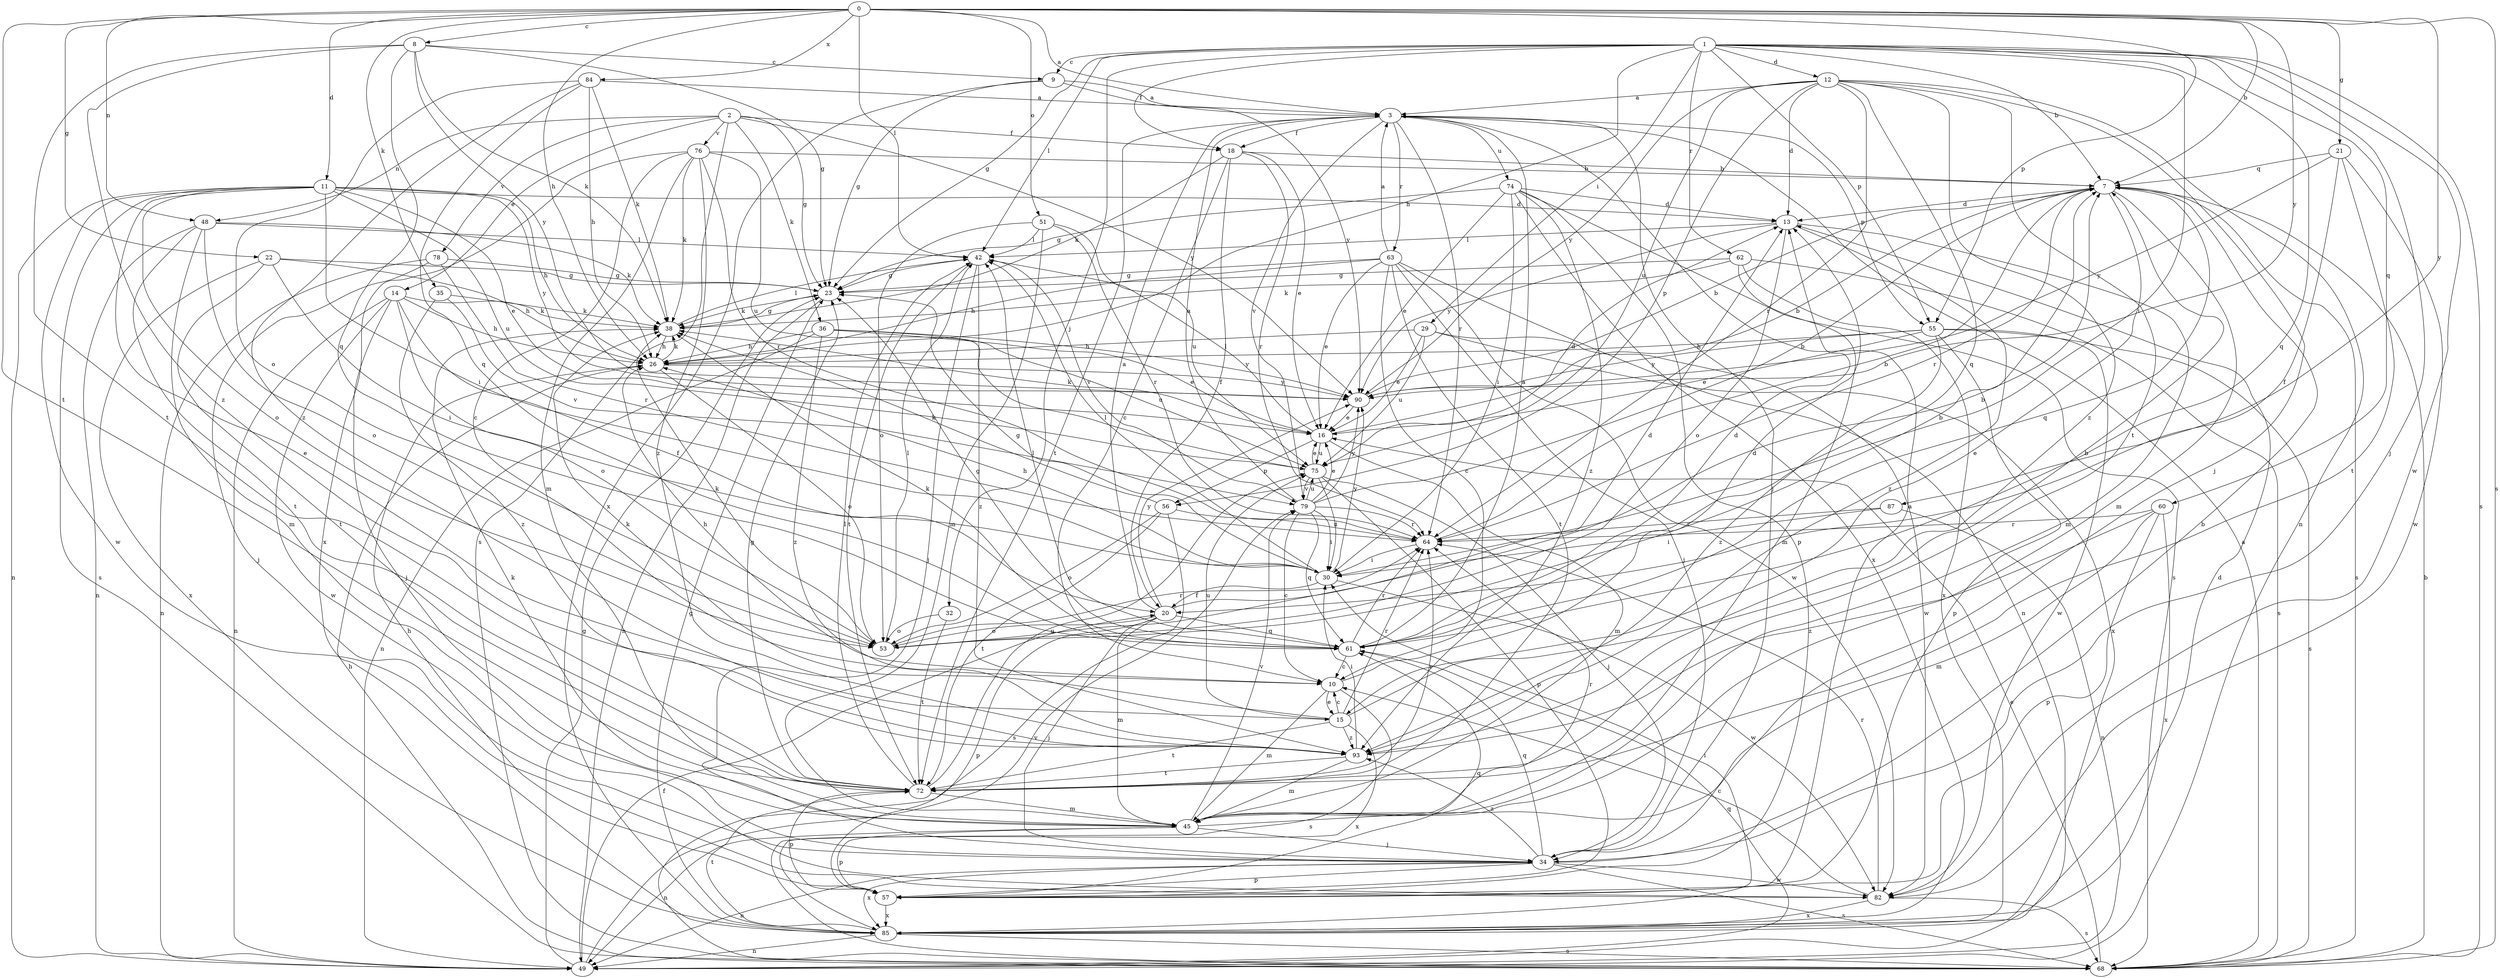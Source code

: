 strict digraph  {
0;
1;
2;
3;
7;
8;
9;
10;
11;
12;
13;
14;
15;
16;
18;
20;
21;
22;
23;
26;
29;
30;
32;
34;
35;
36;
38;
42;
45;
48;
49;
51;
53;
55;
56;
57;
60;
61;
62;
63;
64;
68;
72;
74;
75;
76;
78;
79;
82;
84;
85;
87;
90;
93;
0 -> 3  [label=a];
0 -> 7  [label=b];
0 -> 8  [label=c];
0 -> 11  [label=d];
0 -> 21  [label=g];
0 -> 22  [label=g];
0 -> 26  [label=h];
0 -> 35  [label=k];
0 -> 42  [label=l];
0 -> 48  [label=n];
0 -> 51  [label=o];
0 -> 55  [label=p];
0 -> 68  [label=s];
0 -> 72  [label=t];
0 -> 84  [label=x];
0 -> 87  [label=y];
0 -> 90  [label=y];
1 -> 7  [label=b];
1 -> 9  [label=c];
1 -> 12  [label=d];
1 -> 18  [label=f];
1 -> 23  [label=g];
1 -> 26  [label=h];
1 -> 29  [label=i];
1 -> 30  [label=i];
1 -> 32  [label=j];
1 -> 34  [label=j];
1 -> 42  [label=l];
1 -> 55  [label=p];
1 -> 60  [label=q];
1 -> 61  [label=q];
1 -> 62  [label=r];
1 -> 68  [label=s];
1 -> 82  [label=w];
2 -> 14  [label=e];
2 -> 18  [label=f];
2 -> 23  [label=g];
2 -> 36  [label=k];
2 -> 48  [label=n];
2 -> 68  [label=s];
2 -> 76  [label=v];
2 -> 78  [label=v];
2 -> 90  [label=y];
3 -> 18  [label=f];
3 -> 34  [label=j];
3 -> 55  [label=p];
3 -> 63  [label=r];
3 -> 64  [label=r];
3 -> 72  [label=t];
3 -> 74  [label=u];
3 -> 79  [label=v];
7 -> 13  [label=d];
7 -> 15  [label=e];
7 -> 45  [label=m];
7 -> 61  [label=q];
7 -> 64  [label=r];
7 -> 68  [label=s];
8 -> 9  [label=c];
8 -> 23  [label=g];
8 -> 38  [label=k];
8 -> 61  [label=q];
8 -> 72  [label=t];
8 -> 90  [label=y];
8 -> 93  [label=z];
9 -> 3  [label=a];
9 -> 23  [label=g];
9 -> 85  [label=x];
9 -> 90  [label=y];
10 -> 13  [label=d];
10 -> 15  [label=e];
10 -> 26  [label=h];
10 -> 45  [label=m];
10 -> 68  [label=s];
11 -> 13  [label=d];
11 -> 15  [label=e];
11 -> 16  [label=e];
11 -> 26  [label=h];
11 -> 30  [label=i];
11 -> 49  [label=n];
11 -> 53  [label=o];
11 -> 68  [label=s];
11 -> 75  [label=u];
11 -> 82  [label=w];
11 -> 90  [label=y];
12 -> 3  [label=a];
12 -> 13  [label=d];
12 -> 34  [label=j];
12 -> 49  [label=n];
12 -> 56  [label=p];
12 -> 61  [label=q];
12 -> 64  [label=r];
12 -> 72  [label=t];
12 -> 75  [label=u];
12 -> 90  [label=y];
12 -> 93  [label=z];
13 -> 42  [label=l];
13 -> 45  [label=m];
13 -> 53  [label=o];
13 -> 90  [label=y];
13 -> 93  [label=z];
14 -> 20  [label=f];
14 -> 26  [label=h];
14 -> 34  [label=j];
14 -> 38  [label=k];
14 -> 49  [label=n];
14 -> 53  [label=o];
14 -> 82  [label=w];
15 -> 7  [label=b];
15 -> 10  [label=c];
15 -> 38  [label=k];
15 -> 64  [label=r];
15 -> 72  [label=t];
15 -> 75  [label=u];
15 -> 85  [label=x];
15 -> 93  [label=z];
16 -> 7  [label=b];
16 -> 38  [label=k];
16 -> 42  [label=l];
16 -> 45  [label=m];
16 -> 56  [label=p];
16 -> 75  [label=u];
18 -> 7  [label=b];
18 -> 10  [label=c];
18 -> 16  [label=e];
18 -> 20  [label=f];
18 -> 38  [label=k];
18 -> 64  [label=r];
20 -> 3  [label=a];
20 -> 7  [label=b];
20 -> 34  [label=j];
20 -> 45  [label=m];
20 -> 53  [label=o];
20 -> 57  [label=p];
20 -> 61  [label=q];
20 -> 90  [label=y];
21 -> 20  [label=f];
21 -> 72  [label=t];
21 -> 82  [label=w];
21 -> 90  [label=y];
21 -> 7  [label=q];
22 -> 23  [label=g];
22 -> 26  [label=h];
22 -> 30  [label=i];
22 -> 72  [label=t];
22 -> 85  [label=x];
23 -> 38  [label=k];
23 -> 49  [label=n];
26 -> 38  [label=k];
26 -> 53  [label=o];
26 -> 90  [label=y];
29 -> 16  [label=e];
29 -> 26  [label=h];
29 -> 75  [label=u];
29 -> 82  [label=w];
29 -> 85  [label=x];
30 -> 20  [label=f];
30 -> 23  [label=g];
30 -> 26  [label=h];
30 -> 42  [label=l];
30 -> 82  [label=w];
30 -> 90  [label=y];
32 -> 53  [label=o];
32 -> 72  [label=t];
34 -> 7  [label=b];
34 -> 49  [label=n];
34 -> 57  [label=p];
34 -> 61  [label=q];
34 -> 68  [label=s];
34 -> 82  [label=w];
34 -> 85  [label=x];
34 -> 93  [label=z];
35 -> 38  [label=k];
35 -> 79  [label=v];
35 -> 93  [label=z];
36 -> 16  [label=e];
36 -> 26  [label=h];
36 -> 49  [label=n];
36 -> 75  [label=u];
36 -> 90  [label=y];
36 -> 93  [label=z];
38 -> 23  [label=g];
38 -> 26  [label=h];
38 -> 42  [label=l];
42 -> 23  [label=g];
42 -> 34  [label=j];
42 -> 72  [label=t];
42 -> 79  [label=v];
42 -> 93  [label=z];
45 -> 34  [label=j];
45 -> 38  [label=k];
45 -> 49  [label=n];
45 -> 57  [label=p];
45 -> 64  [label=r];
45 -> 79  [label=v];
48 -> 38  [label=k];
48 -> 42  [label=l];
48 -> 45  [label=m];
48 -> 49  [label=n];
48 -> 53  [label=o];
48 -> 72  [label=t];
49 -> 20  [label=f];
49 -> 23  [label=g];
49 -> 61  [label=q];
49 -> 79  [label=v];
51 -> 42  [label=l];
51 -> 45  [label=m];
51 -> 53  [label=o];
51 -> 64  [label=r];
51 -> 75  [label=u];
53 -> 7  [label=b];
53 -> 13  [label=d];
53 -> 38  [label=k];
53 -> 42  [label=l];
53 -> 64  [label=r];
55 -> 16  [label=e];
55 -> 26  [label=h];
55 -> 57  [label=p];
55 -> 68  [label=s];
55 -> 82  [label=w];
55 -> 90  [label=y];
55 -> 93  [label=z];
56 -> 38  [label=k];
56 -> 53  [label=o];
56 -> 64  [label=r];
56 -> 68  [label=s];
56 -> 72  [label=t];
57 -> 3  [label=a];
57 -> 26  [label=h];
57 -> 61  [label=q];
57 -> 85  [label=x];
60 -> 45  [label=m];
60 -> 57  [label=p];
60 -> 64  [label=r];
60 -> 85  [label=x];
60 -> 93  [label=z];
61 -> 3  [label=a];
61 -> 10  [label=c];
61 -> 13  [label=d];
61 -> 23  [label=g];
61 -> 38  [label=k];
61 -> 42  [label=l];
61 -> 64  [label=r];
62 -> 23  [label=g];
62 -> 38  [label=k];
62 -> 45  [label=m];
62 -> 68  [label=s];
62 -> 85  [label=x];
63 -> 3  [label=a];
63 -> 10  [label=c];
63 -> 16  [label=e];
63 -> 23  [label=g];
63 -> 26  [label=h];
63 -> 34  [label=j];
63 -> 49  [label=n];
63 -> 72  [label=t];
63 -> 82  [label=w];
64 -> 7  [label=b];
64 -> 30  [label=i];
68 -> 3  [label=a];
68 -> 7  [label=b];
68 -> 16  [label=e];
68 -> 26  [label=h];
72 -> 23  [label=g];
72 -> 42  [label=l];
72 -> 45  [label=m];
72 -> 57  [label=p];
72 -> 64  [label=r];
72 -> 75  [label=u];
74 -> 13  [label=d];
74 -> 16  [label=e];
74 -> 23  [label=g];
74 -> 30  [label=i];
74 -> 57  [label=p];
74 -> 68  [label=s];
74 -> 85  [label=x];
74 -> 93  [label=z];
75 -> 13  [label=d];
75 -> 16  [label=e];
75 -> 30  [label=i];
75 -> 34  [label=j];
75 -> 57  [label=p];
75 -> 79  [label=v];
76 -> 7  [label=b];
76 -> 10  [label=c];
76 -> 38  [label=k];
76 -> 45  [label=m];
76 -> 64  [label=r];
76 -> 75  [label=u];
76 -> 85  [label=x];
76 -> 93  [label=z];
78 -> 23  [label=g];
78 -> 34  [label=j];
78 -> 49  [label=n];
78 -> 64  [label=r];
79 -> 3  [label=a];
79 -> 7  [label=b];
79 -> 10  [label=c];
79 -> 16  [label=e];
79 -> 30  [label=i];
79 -> 61  [label=q];
79 -> 64  [label=r];
79 -> 75  [label=u];
79 -> 90  [label=y];
82 -> 10  [label=c];
82 -> 64  [label=r];
82 -> 68  [label=s];
82 -> 85  [label=x];
84 -> 3  [label=a];
84 -> 26  [label=h];
84 -> 38  [label=k];
84 -> 53  [label=o];
84 -> 61  [label=q];
84 -> 93  [label=z];
85 -> 13  [label=d];
85 -> 23  [label=g];
85 -> 30  [label=i];
85 -> 49  [label=n];
85 -> 68  [label=s];
85 -> 72  [label=t];
87 -> 30  [label=i];
87 -> 49  [label=n];
87 -> 64  [label=r];
90 -> 7  [label=b];
90 -> 16  [label=e];
93 -> 30  [label=i];
93 -> 45  [label=m];
93 -> 72  [label=t];
}
